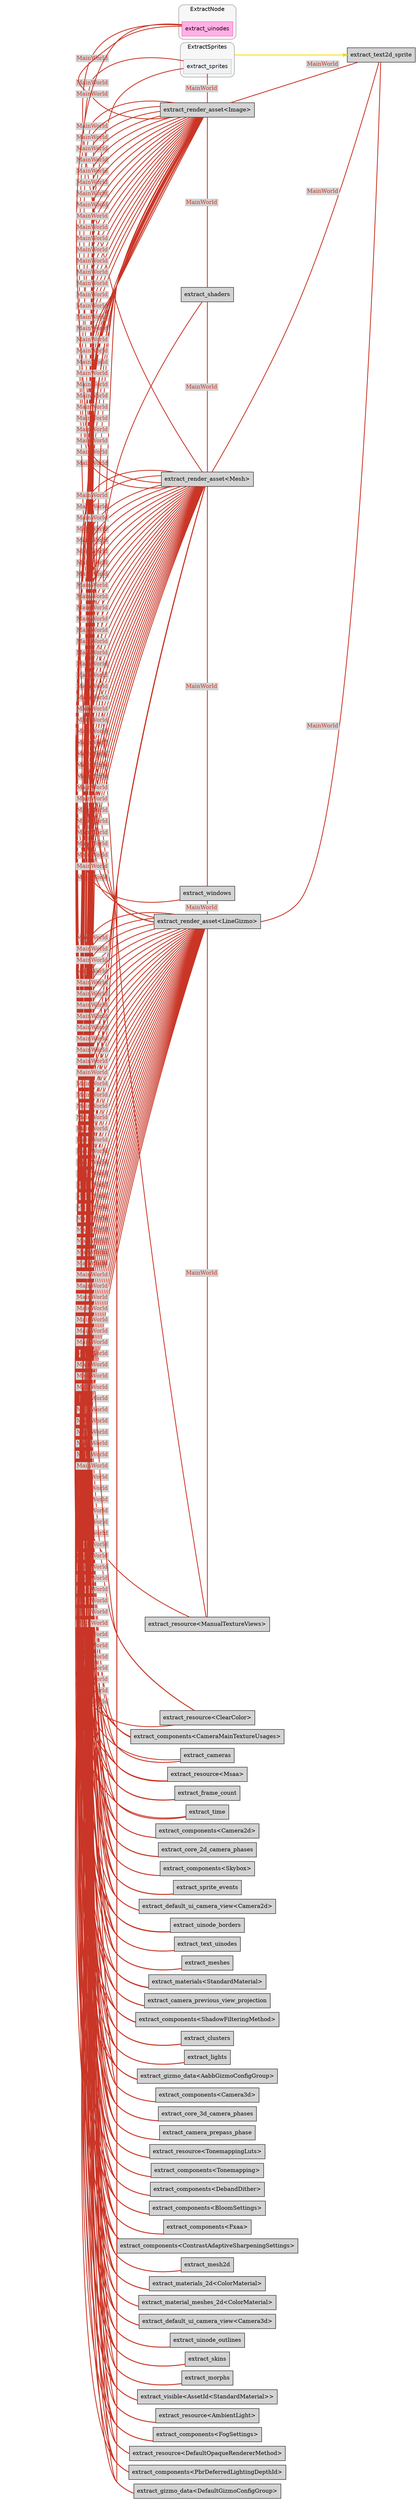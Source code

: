 digraph "" {
	"compound"="true";
	"splines"="spline";
	"rankdir"="LR";
	"bgcolor"="white";
	"fontname"="Helvetica";
	"nodesep"="0.15";
	edge ["penwidth"="2"];
	node ["shape"="box", "style"="filled"];
	subgraph "clusternode_Set(27)" {
		"style"="rounded,filled";
		"label"="ExtractSprites";
		"tooltip"="ExtractSprites";
		"fillcolor"="#00000008";
		"fontcolor"="#000000";
		"color"="#00000040";
		"penwidth"="2";
		"set_marker_node_Set(27)" ["style"="invis", "label"="", "height"="0", "shape"="point"]
		"node_System(26)" ["label"="extract_sprites", "tooltip"="bevy_sprite::render::extract_sprites", "fillcolor"="#eff1f3", "fontname"="Helvetica", "fontcolor"="#15191d", "color"="#b4bec7", "penwidth"="1"]
	}
	
	subgraph "clusternode_Set(33)" {
		"style"="rounded,filled";
		"label"="ExtractNode";
		"tooltip"="ExtractNode";
		"fillcolor"="#00000008";
		"fontcolor"="#000000";
		"color"="#00000040";
		"penwidth"="2";
		"set_marker_node_Set(33)" ["style"="invis", "label"="", "height"="0", "shape"="point"]
		"node_System(31)" ["label"="extract_uinodes", "tooltip"="bevy_ui::render::extract_uinodes", "fillcolor"="#ffb1e5", "fontname"="Helvetica", "fontcolor"="#320021", "color"="#ff4bc2", "penwidth"="1"]
	}
	
	"node_System(0)" ["label"="extract_shaders", "tooltip"="bevy_render::render_resource::pipeline_cache::PipelineCache::extract_shaders"]
	"node_System(1)" ["label"="extract_windows", "tooltip"="bevy_render::view::window::extract_windows"]
	"node_System(2)" ["label"="extract_resource<ManualTextureViews>", "tooltip"="bevy_render::extract_resource::extract_resource<bevy_render::camera::manual_texture_view::ManualTextureViews>"]
	"node_System(3)" ["label"="extract_resource<ClearColor>", "tooltip"="bevy_render::extract_resource::extract_resource<bevy_render::camera::clear_color::ClearColor>"]
	"node_System(4)" ["label"="extract_components<CameraMainTextureUsages>", "tooltip"="bevy_render::extract_component::extract_components<bevy_render::camera::camera::CameraMainTextureUsages>"]
	"node_System(5)" ["label"="extract_cameras", "tooltip"="bevy_render::camera::camera::extract_cameras"]
	"node_System(6)" ["label"="extract_resource<Msaa>", "tooltip"="bevy_render::extract_resource::extract_resource<bevy_render::view::Msaa>"]
	"node_System(7)" ["label"="extract_render_asset<Mesh>", "tooltip"="bevy_render::render_asset::extract_render_asset<bevy_render::mesh::mesh::Mesh>"]
	"node_System(8)" ["label"="extract_frame_count", "tooltip"="bevy_render::globals::extract_frame_count"]
	"node_System(9)" ["label"="extract_time", "tooltip"="bevy_render::globals::extract_time"]
	"node_System(10)" ["label"="extract_render_asset<Image>", "tooltip"="bevy_render::render_asset::extract_render_asset<bevy_render::texture::image::Image>"]
	"node_System(11)" ["label"="extract_components<Camera2d>", "tooltip"="bevy_render::extract_component::extract_components<bevy_core_pipeline::core_2d::camera_2d::Camera2d>"]
	"node_System(12)" ["label"="extract_core_2d_camera_phases", "tooltip"="bevy_core_pipeline::core_2d::extract_core_2d_camera_phases"]
	"node_System(13)" ["label"="extract_components<Skybox>", "tooltip"="bevy_render::extract_component::extract_components<bevy_core_pipeline::skybox::Skybox>"]
	"node_System(14)" ["label"="extract_components<Camera3d>", "tooltip"="bevy_render::extract_component::extract_components<bevy_core_pipeline::core_3d::camera_3d::Camera3d>"]
	"node_System(15)" ["label"="extract_core_3d_camera_phases", "tooltip"="bevy_core_pipeline::core_3d::extract_core_3d_camera_phases"]
	"node_System(16)" ["label"="extract_camera_prepass_phase", "tooltip"="bevy_core_pipeline::core_3d::extract_camera_prepass_phase"]
	"node_System(17)" ["label"="extract_resource<TonemappingLuts>", "tooltip"="bevy_render::extract_resource::extract_resource<bevy_core_pipeline::tonemapping::TonemappingLuts>"]
	"node_System(18)" ["label"="extract_components<Tonemapping>", "tooltip"="bevy_render::extract_component::extract_components<bevy_core_pipeline::tonemapping::Tonemapping>"]
	"node_System(19)" ["label"="extract_components<DebandDither>", "tooltip"="bevy_render::extract_component::extract_components<bevy_core_pipeline::tonemapping::DebandDither>"]
	"node_System(20)" ["label"="extract_components<BloomSettings>", "tooltip"="bevy_render::extract_component::extract_components<bevy_core_pipeline::bloom::settings::BloomSettings>"]
	"node_System(21)" ["label"="extract_components<Fxaa>", "tooltip"="bevy_render::extract_component::extract_components<bevy_core_pipeline::fxaa::Fxaa>"]
	"node_System(22)" ["label"="extract_components<ContrastAdaptiveSharpeningSettings>", "tooltip"="bevy_render::extract_component::extract_components<bevy_core_pipeline::contrast_adaptive_sharpening::ContrastAdaptiveSharpeningSettings>"]
	"node_System(23)" ["label"="extract_mesh2d", "tooltip"="bevy_sprite::mesh2d::mesh::extract_mesh2d"]
	"node_System(24)" ["label"="extract_materials_2d<ColorMaterial>", "tooltip"="bevy_sprite::mesh2d::material::extract_materials_2d<bevy_sprite::mesh2d::color_material::ColorMaterial>"]
	"node_System(25)" ["label"="extract_material_meshes_2d<ColorMaterial>", "tooltip"="bevy_sprite::mesh2d::material::extract_material_meshes_2d<bevy_sprite::mesh2d::color_material::ColorMaterial>"]
	"node_System(27)" ["label"="extract_sprite_events", "tooltip"="bevy_sprite::render::extract_sprite_events"]
	"node_System(28)" ["label"="extract_text2d_sprite", "tooltip"="bevy_text::text2d::extract_text2d_sprite"]
	"node_System(29)" ["label"="extract_default_ui_camera_view<Camera2d>", "tooltip"="bevy_ui::render::extract_default_ui_camera_view<bevy_core_pipeline::core_2d::camera_2d::Camera2d>"]
	"node_System(30)" ["label"="extract_default_ui_camera_view<Camera3d>", "tooltip"="bevy_ui::render::extract_default_ui_camera_view<bevy_core_pipeline::core_3d::camera_3d::Camera3d>"]
	"node_System(32)" ["label"="extract_uinode_borders", "tooltip"="bevy_ui::render::extract_uinode_borders"]
	"node_System(33)" ["label"="extract_text_uinodes", "tooltip"="bevy_ui::render::extract_text_uinodes"]
	"node_System(34)" ["label"="extract_uinode_outlines", "tooltip"="bevy_ui::render::extract_uinode_outlines"]
	"node_System(35)" ["label"="extract_meshes", "tooltip"="bevy_pbr::render::mesh::extract_meshes"]
	"node_System(36)" ["label"="extract_skins", "tooltip"="bevy_pbr::render::skin::extract_skins"]
	"node_System(37)" ["label"="extract_morphs", "tooltip"="bevy_pbr::render::morph::extract_morphs"]
	"node_System(38)" ["label"="extract_visible<AssetId<StandardMaterial>>", "tooltip"="bevy_render::extract_instances::extract_visible<bevy_asset::id::AssetId<bevy_pbr::pbr_material::StandardMaterial>>"]
	"node_System(39)" ["label"="extract_materials<StandardMaterial>", "tooltip"="bevy_pbr::material::extract_materials<bevy_pbr::pbr_material::StandardMaterial>"]
	"node_System(40)" ["label"="extract_camera_previous_view_projection", "tooltip"="bevy_pbr::prepass::extract_camera_previous_view_projection"]
	"node_System(41)" ["label"="extract_resource<AmbientLight>", "tooltip"="bevy_render::extract_resource::extract_resource<bevy_pbr::light::AmbientLight>"]
	"node_System(42)" ["label"="extract_components<FogSettings>", "tooltip"="bevy_render::extract_component::extract_components<bevy_pbr::fog::FogSettings>"]
	"node_System(43)" ["label"="extract_resource<DefaultOpaqueRendererMethod>", "tooltip"="bevy_render::extract_resource::extract_resource<bevy_pbr::material::DefaultOpaqueRendererMethod>"]
	"node_System(44)" ["label"="extract_components<ShadowFilteringMethod>", "tooltip"="bevy_render::extract_component::extract_components<bevy_pbr::light::ShadowFilteringMethod>"]
	"node_System(45)" ["label"="extract_components<PbrDeferredLightingDepthId>", "tooltip"="bevy_render::extract_component::extract_components<bevy_pbr::deferred::PbrDeferredLightingDepthId>"]
	"node_System(46)" ["label"="extract_clusters", "tooltip"="bevy_pbr::render::light::extract_clusters"]
	"node_System(47)" ["label"="extract_lights", "tooltip"="bevy_pbr::render::light::extract_lights"]
	"node_System(48)" ["label"="extract_render_asset<LineGizmo>", "tooltip"="bevy_render::render_asset::extract_render_asset<bevy_gizmos::LineGizmo>"]
	"node_System(49)" ["label"="extract_gizmo_data<DefaultGizmoConfigGroup>", "tooltip"="bevy_gizmos::extract_gizmo_data<bevy_gizmos::config::DefaultGizmoConfigGroup>"]
	"node_System(50)" ["label"="extract_gizmo_data<AabbGizmoConfigGroup>", "tooltip"="bevy_gizmos::extract_gizmo_data<bevy_gizmos::aabb::AabbGizmoConfigGroup>"]
	"set_marker_node_Set(27)" -> "node_System(28)" ["lhead"="", "ltail"="clusternode_Set(27)", "tooltip"="ExtractSprites → extract_text2d_sprite", "color"="#eede00"]
	"node_System(7)" -> "node_System(0)" ["dir"="none", "constraint"="false", "color"="#c93526", "fontcolor"="#c93526", "label"=<<table border="0" cellborder="0"><tr><td bgcolor="#d3d3d3">MainWorld</td></tr></table>>, "labeltooltip"="extract_render_asset<Mesh> — extract_shaders"]
	"node_System(7)" -> "node_System(1)" ["dir"="none", "constraint"="false", "color"="#c93526", "fontcolor"="#c93526", "label"=<<table border="0" cellborder="0"><tr><td bgcolor="#d3d3d3">MainWorld</td></tr></table>>, "labeltooltip"="extract_render_asset<Mesh> — extract_windows"]
	"node_System(7)" -> "node_System(2)" ["dir"="none", "constraint"="false", "color"="#c93526", "fontcolor"="#c93526", "label"=<<table border="0" cellborder="0"><tr><td bgcolor="#d3d3d3">MainWorld</td></tr></table>>, "labeltooltip"="extract_render_asset<Mesh> — extract_resource<ManualTextureViews>"]
	"node_System(7)" -> "node_System(3)" ["dir"="none", "constraint"="false", "color"="#c93526", "fontcolor"="#c93526", "label"=<<table border="0" cellborder="0"><tr><td bgcolor="#d3d3d3">MainWorld</td></tr></table>>, "labeltooltip"="extract_render_asset<Mesh> — extract_resource<ClearColor>"]
	"node_System(7)" -> "node_System(4)" ["dir"="none", "constraint"="false", "color"="#c93526", "fontcolor"="#c93526", "label"=<<table border="0" cellborder="0"><tr><td bgcolor="#d3d3d3">MainWorld</td></tr></table>>, "labeltooltip"="extract_render_asset<Mesh> — extract_components<CameraMainTextureUsages>"]
	"node_System(7)" -> "node_System(5)" ["dir"="none", "constraint"="false", "color"="#c93526", "fontcolor"="#c93526", "label"=<<table border="0" cellborder="0"><tr><td bgcolor="#d3d3d3">MainWorld</td></tr></table>>, "labeltooltip"="extract_render_asset<Mesh> — extract_cameras"]
	"node_System(7)" -> "node_System(6)" ["dir"="none", "constraint"="false", "color"="#c93526", "fontcolor"="#c93526", "label"=<<table border="0" cellborder="0"><tr><td bgcolor="#d3d3d3">MainWorld</td></tr></table>>, "labeltooltip"="extract_render_asset<Mesh> — extract_resource<Msaa>"]
	"node_System(7)" -> "node_System(27)" ["dir"="none", "constraint"="false", "color"="#c93526", "fontcolor"="#c93526", "label"=<<table border="0" cellborder="0"><tr><td bgcolor="#d3d3d3">MainWorld</td></tr></table>>, "labeltooltip"="extract_render_asset<Mesh> — extract_sprite_events"]
	"node_System(7)" -> "node_System(32)" ["dir"="none", "constraint"="false", "color"="#c93526", "fontcolor"="#c93526", "label"=<<table border="0" cellborder="0"><tr><td bgcolor="#d3d3d3">MainWorld</td></tr></table>>, "labeltooltip"="extract_render_asset<Mesh> — extract_uinode_borders"]
	"node_System(7)" -> "node_System(39)" ["dir"="none", "constraint"="false", "color"="#c93526", "fontcolor"="#c93526", "label"=<<table border="0" cellborder="0"><tr><td bgcolor="#d3d3d3">MainWorld</td></tr></table>>, "labeltooltip"="extract_render_asset<Mesh> — extract_materials<StandardMaterial>"]
	"node_System(7)" -> "node_System(40)" ["dir"="none", "constraint"="false", "color"="#c93526", "fontcolor"="#c93526", "label"=<<table border="0" cellborder="0"><tr><td bgcolor="#d3d3d3">MainWorld</td></tr></table>>, "labeltooltip"="extract_render_asset<Mesh> — extract_camera_previous_view_projection"]
	"node_System(7)" -> "node_System(44)" ["dir"="none", "constraint"="false", "color"="#c93526", "fontcolor"="#c93526", "label"=<<table border="0" cellborder="0"><tr><td bgcolor="#d3d3d3">MainWorld</td></tr></table>>, "labeltooltip"="extract_render_asset<Mesh> — extract_components<ShadowFilteringMethod>"]
	"node_System(7)" -> "node_System(46)" ["dir"="none", "constraint"="false", "color"="#c93526", "fontcolor"="#c93526", "label"=<<table border="0" cellborder="0"><tr><td bgcolor="#d3d3d3">MainWorld</td></tr></table>>, "labeltooltip"="extract_render_asset<Mesh> — extract_clusters"]
	"node_System(7)" -> "node_System(50)" ["dir"="none", "constraint"="false", "color"="#c93526", "fontcolor"="#c93526", "label"=<<table border="0" cellborder="0"><tr><td bgcolor="#d3d3d3">MainWorld</td></tr></table>>, "labeltooltip"="extract_render_asset<Mesh> — extract_gizmo_data<AabbGizmoConfigGroup>"]
	"node_System(8)" -> "node_System(7)" ["dir"="none", "constraint"="false", "color"="#c93526", "fontcolor"="#c93526", "label"=<<table border="0" cellborder="0"><tr><td bgcolor="#d3d3d3">MainWorld</td></tr></table>>, "labeltooltip"="extract_frame_count — extract_render_asset<Mesh>"]
	"node_System(9)" -> "node_System(7)" ["dir"="none", "constraint"="false", "color"="#c93526", "fontcolor"="#c93526", "label"=<<table border="0" cellborder="0"><tr><td bgcolor="#d3d3d3">MainWorld</td></tr></table>>, "labeltooltip"="extract_time — extract_render_asset<Mesh>"]
	"node_System(10)" -> "node_System(0)" ["dir"="none", "constraint"="false", "color"="#c93526", "fontcolor"="#c93526", "label"=<<table border="0" cellborder="0"><tr><td bgcolor="#d3d3d3">MainWorld</td></tr></table>>, "labeltooltip"="extract_render_asset<Image> — extract_shaders"]
	"node_System(10)" -> "node_System(1)" ["dir"="none", "constraint"="false", "color"="#c93526", "fontcolor"="#c93526", "label"=<<table border="0" cellborder="0"><tr><td bgcolor="#d3d3d3">MainWorld</td></tr></table>>, "labeltooltip"="extract_render_asset<Image> — extract_windows"]
	"node_System(10)" -> "node_System(2)" ["dir"="none", "constraint"="false", "color"="#c93526", "fontcolor"="#c93526", "label"=<<table border="0" cellborder="0"><tr><td bgcolor="#d3d3d3">MainWorld</td></tr></table>>, "labeltooltip"="extract_render_asset<Image> — extract_resource<ManualTextureViews>"]
	"node_System(10)" -> "node_System(3)" ["dir"="none", "constraint"="false", "color"="#c93526", "fontcolor"="#c93526", "label"=<<table border="0" cellborder="0"><tr><td bgcolor="#d3d3d3">MainWorld</td></tr></table>>, "labeltooltip"="extract_render_asset<Image> — extract_resource<ClearColor>"]
	"node_System(10)" -> "node_System(4)" ["dir"="none", "constraint"="false", "color"="#c93526", "fontcolor"="#c93526", "label"=<<table border="0" cellborder="0"><tr><td bgcolor="#d3d3d3">MainWorld</td></tr></table>>, "labeltooltip"="extract_render_asset<Image> — extract_components<CameraMainTextureUsages>"]
	"node_System(10)" -> "node_System(5)" ["dir"="none", "constraint"="false", "color"="#c93526", "fontcolor"="#c93526", "label"=<<table border="0" cellborder="0"><tr><td bgcolor="#d3d3d3">MainWorld</td></tr></table>>, "labeltooltip"="extract_render_asset<Image> — extract_cameras"]
	"node_System(10)" -> "node_System(6)" ["dir"="none", "constraint"="false", "color"="#c93526", "fontcolor"="#c93526", "label"=<<table border="0" cellborder="0"><tr><td bgcolor="#d3d3d3">MainWorld</td></tr></table>>, "labeltooltip"="extract_render_asset<Image> — extract_resource<Msaa>"]
	"node_System(10)" -> "node_System(7)" ["dir"="none", "constraint"="false", "color"="#c93526", "fontcolor"="#c93526", "label"=<<table border="0" cellborder="0"><tr><td bgcolor="#d3d3d3">MainWorld</td></tr></table>>, "labeltooltip"="extract_render_asset<Image> — extract_render_asset<Mesh>"]
	"node_System(10)" -> "node_System(8)" ["dir"="none", "constraint"="false", "color"="#c93526", "fontcolor"="#c93526", "label"=<<table border="0" cellborder="0"><tr><td bgcolor="#d3d3d3">MainWorld</td></tr></table>>, "labeltooltip"="extract_render_asset<Image> — extract_frame_count"]
	"node_System(10)" -> "node_System(9)" ["dir"="none", "constraint"="false", "color"="#c93526", "fontcolor"="#c93526", "label"=<<table border="0" cellborder="0"><tr><td bgcolor="#d3d3d3">MainWorld</td></tr></table>>, "labeltooltip"="extract_render_asset<Image> — extract_time"]
	"node_System(10)" -> "node_System(27)" ["dir"="none", "constraint"="false", "color"="#c93526", "fontcolor"="#c93526", "label"=<<table border="0" cellborder="0"><tr><td bgcolor="#d3d3d3">MainWorld</td></tr></table>>, "labeltooltip"="extract_render_asset<Image> — extract_sprite_events"]
	"node_System(10)" -> "node_System(28)" ["dir"="none", "constraint"="false", "color"="#c93526", "fontcolor"="#c93526", "label"=<<table border="0" cellborder="0"><tr><td bgcolor="#d3d3d3">MainWorld</td></tr></table>>, "labeltooltip"="extract_render_asset<Image> — extract_text2d_sprite"]
	"node_System(10)" -> "node_System(31)" ["dir"="none", "constraint"="false", "color"="#c93526", "fontcolor"="#c93526", "label"=<<table border="0" cellborder="0"><tr><td bgcolor="#d3d3d3">MainWorld</td></tr></table>>, "labeltooltip"="extract_render_asset<Image> — extract_uinodes"]
	"node_System(10)" -> "node_System(32)" ["dir"="none", "constraint"="false", "color"="#c93526", "fontcolor"="#c93526", "label"=<<table border="0" cellborder="0"><tr><td bgcolor="#d3d3d3">MainWorld</td></tr></table>>, "labeltooltip"="extract_render_asset<Image> — extract_uinode_borders"]
	"node_System(10)" -> "node_System(33)" ["dir"="none", "constraint"="false", "color"="#c93526", "fontcolor"="#c93526", "label"=<<table border="0" cellborder="0"><tr><td bgcolor="#d3d3d3">MainWorld</td></tr></table>>, "labeltooltip"="extract_render_asset<Image> — extract_text_uinodes"]
	"node_System(10)" -> "node_System(39)" ["dir"="none", "constraint"="false", "color"="#c93526", "fontcolor"="#c93526", "label"=<<table border="0" cellborder="0"><tr><td bgcolor="#d3d3d3">MainWorld</td></tr></table>>, "labeltooltip"="extract_render_asset<Image> — extract_materials<StandardMaterial>"]
	"node_System(10)" -> "node_System(40)" ["dir"="none", "constraint"="false", "color"="#c93526", "fontcolor"="#c93526", "label"=<<table border="0" cellborder="0"><tr><td bgcolor="#d3d3d3">MainWorld</td></tr></table>>, "labeltooltip"="extract_render_asset<Image> — extract_camera_previous_view_projection"]
	"node_System(10)" -> "node_System(44)" ["dir"="none", "constraint"="false", "color"="#c93526", "fontcolor"="#c93526", "label"=<<table border="0" cellborder="0"><tr><td bgcolor="#d3d3d3">MainWorld</td></tr></table>>, "labeltooltip"="extract_render_asset<Image> — extract_components<ShadowFilteringMethod>"]
	"node_System(10)" -> "node_System(46)" ["dir"="none", "constraint"="false", "color"="#c93526", "fontcolor"="#c93526", "label"=<<table border="0" cellborder="0"><tr><td bgcolor="#d3d3d3">MainWorld</td></tr></table>>, "labeltooltip"="extract_render_asset<Image> — extract_clusters"]
	"node_System(10)" -> "node_System(50)" ["dir"="none", "constraint"="false", "color"="#c93526", "fontcolor"="#c93526", "label"=<<table border="0" cellborder="0"><tr><td bgcolor="#d3d3d3">MainWorld</td></tr></table>>, "labeltooltip"="extract_render_asset<Image> — extract_gizmo_data<AabbGizmoConfigGroup>"]
	"node_System(11)" -> "node_System(7)" ["dir"="none", "constraint"="false", "color"="#c93526", "fontcolor"="#c93526", "label"=<<table border="0" cellborder="0"><tr><td bgcolor="#d3d3d3">MainWorld</td></tr></table>>, "labeltooltip"="extract_components<Camera2d> — extract_render_asset<Mesh>"]
	"node_System(11)" -> "node_System(10)" ["dir"="none", "constraint"="false", "color"="#c93526", "fontcolor"="#c93526", "label"=<<table border="0" cellborder="0"><tr><td bgcolor="#d3d3d3">MainWorld</td></tr></table>>, "labeltooltip"="extract_components<Camera2d> — extract_render_asset<Image>"]
	"node_System(12)" -> "node_System(7)" ["dir"="none", "constraint"="false", "color"="#c93526", "fontcolor"="#c93526", "label"=<<table border="0" cellborder="0"><tr><td bgcolor="#d3d3d3">MainWorld</td></tr></table>>, "labeltooltip"="extract_core_2d_camera_phases — extract_render_asset<Mesh>"]
	"node_System(12)" -> "node_System(10)" ["dir"="none", "constraint"="false", "color"="#c93526", "fontcolor"="#c93526", "label"=<<table border="0" cellborder="0"><tr><td bgcolor="#d3d3d3">MainWorld</td></tr></table>>, "labeltooltip"="extract_core_2d_camera_phases — extract_render_asset<Image>"]
	"node_System(13)" -> "node_System(7)" ["dir"="none", "constraint"="false", "color"="#c93526", "fontcolor"="#c93526", "label"=<<table border="0" cellborder="0"><tr><td bgcolor="#d3d3d3">MainWorld</td></tr></table>>, "labeltooltip"="extract_components<Skybox> — extract_render_asset<Mesh>"]
	"node_System(13)" -> "node_System(10)" ["dir"="none", "constraint"="false", "color"="#c93526", "fontcolor"="#c93526", "label"=<<table border="0" cellborder="0"><tr><td bgcolor="#d3d3d3">MainWorld</td></tr></table>>, "labeltooltip"="extract_components<Skybox> — extract_render_asset<Image>"]
	"node_System(14)" -> "node_System(7)" ["dir"="none", "constraint"="false", "color"="#c93526", "fontcolor"="#c93526", "label"=<<table border="0" cellborder="0"><tr><td bgcolor="#d3d3d3">MainWorld</td></tr></table>>, "labeltooltip"="extract_components<Camera3d> — extract_render_asset<Mesh>"]
	"node_System(14)" -> "node_System(10)" ["dir"="none", "constraint"="false", "color"="#c93526", "fontcolor"="#c93526", "label"=<<table border="0" cellborder="0"><tr><td bgcolor="#d3d3d3">MainWorld</td></tr></table>>, "labeltooltip"="extract_components<Camera3d> — extract_render_asset<Image>"]
	"node_System(14)" -> "node_System(48)" ["dir"="none", "constraint"="false", "color"="#c93526", "fontcolor"="#c93526", "label"=<<table border="0" cellborder="0"><tr><td bgcolor="#d3d3d3">MainWorld</td></tr></table>>, "labeltooltip"="extract_components<Camera3d> — extract_render_asset<LineGizmo>"]
	"node_System(15)" -> "node_System(7)" ["dir"="none", "constraint"="false", "color"="#c93526", "fontcolor"="#c93526", "label"=<<table border="0" cellborder="0"><tr><td bgcolor="#d3d3d3">MainWorld</td></tr></table>>, "labeltooltip"="extract_core_3d_camera_phases — extract_render_asset<Mesh>"]
	"node_System(15)" -> "node_System(10)" ["dir"="none", "constraint"="false", "color"="#c93526", "fontcolor"="#c93526", "label"=<<table border="0" cellborder="0"><tr><td bgcolor="#d3d3d3">MainWorld</td></tr></table>>, "labeltooltip"="extract_core_3d_camera_phases — extract_render_asset<Image>"]
	"node_System(15)" -> "node_System(48)" ["dir"="none", "constraint"="false", "color"="#c93526", "fontcolor"="#c93526", "label"=<<table border="0" cellborder="0"><tr><td bgcolor="#d3d3d3">MainWorld</td></tr></table>>, "labeltooltip"="extract_core_3d_camera_phases — extract_render_asset<LineGizmo>"]
	"node_System(16)" -> "node_System(7)" ["dir"="none", "constraint"="false", "color"="#c93526", "fontcolor"="#c93526", "label"=<<table border="0" cellborder="0"><tr><td bgcolor="#d3d3d3">MainWorld</td></tr></table>>, "labeltooltip"="extract_camera_prepass_phase — extract_render_asset<Mesh>"]
	"node_System(16)" -> "node_System(10)" ["dir"="none", "constraint"="false", "color"="#c93526", "fontcolor"="#c93526", "label"=<<table border="0" cellborder="0"><tr><td bgcolor="#d3d3d3">MainWorld</td></tr></table>>, "labeltooltip"="extract_camera_prepass_phase — extract_render_asset<Image>"]
	"node_System(16)" -> "node_System(48)" ["dir"="none", "constraint"="false", "color"="#c93526", "fontcolor"="#c93526", "label"=<<table border="0" cellborder="0"><tr><td bgcolor="#d3d3d3">MainWorld</td></tr></table>>, "labeltooltip"="extract_camera_prepass_phase — extract_render_asset<LineGizmo>"]
	"node_System(17)" -> "node_System(7)" ["dir"="none", "constraint"="false", "color"="#c93526", "fontcolor"="#c93526", "label"=<<table border="0" cellborder="0"><tr><td bgcolor="#d3d3d3">MainWorld</td></tr></table>>, "labeltooltip"="extract_resource<TonemappingLuts> — extract_render_asset<Mesh>"]
	"node_System(17)" -> "node_System(10)" ["dir"="none", "constraint"="false", "color"="#c93526", "fontcolor"="#c93526", "label"=<<table border="0" cellborder="0"><tr><td bgcolor="#d3d3d3">MainWorld</td></tr></table>>, "labeltooltip"="extract_resource<TonemappingLuts> — extract_render_asset<Image>"]
	"node_System(17)" -> "node_System(48)" ["dir"="none", "constraint"="false", "color"="#c93526", "fontcolor"="#c93526", "label"=<<table border="0" cellborder="0"><tr><td bgcolor="#d3d3d3">MainWorld</td></tr></table>>, "labeltooltip"="extract_resource<TonemappingLuts> — extract_render_asset<LineGizmo>"]
	"node_System(18)" -> "node_System(7)" ["dir"="none", "constraint"="false", "color"="#c93526", "fontcolor"="#c93526", "label"=<<table border="0" cellborder="0"><tr><td bgcolor="#d3d3d3">MainWorld</td></tr></table>>, "labeltooltip"="extract_components<Tonemapping> — extract_render_asset<Mesh>"]
	"node_System(18)" -> "node_System(10)" ["dir"="none", "constraint"="false", "color"="#c93526", "fontcolor"="#c93526", "label"=<<table border="0" cellborder="0"><tr><td bgcolor="#d3d3d3">MainWorld</td></tr></table>>, "labeltooltip"="extract_components<Tonemapping> — extract_render_asset<Image>"]
	"node_System(18)" -> "node_System(48)" ["dir"="none", "constraint"="false", "color"="#c93526", "fontcolor"="#c93526", "label"=<<table border="0" cellborder="0"><tr><td bgcolor="#d3d3d3">MainWorld</td></tr></table>>, "labeltooltip"="extract_components<Tonemapping> — extract_render_asset<LineGizmo>"]
	"node_System(19)" -> "node_System(7)" ["dir"="none", "constraint"="false", "color"="#c93526", "fontcolor"="#c93526", "label"=<<table border="0" cellborder="0"><tr><td bgcolor="#d3d3d3">MainWorld</td></tr></table>>, "labeltooltip"="extract_components<DebandDither> — extract_render_asset<Mesh>"]
	"node_System(19)" -> "node_System(10)" ["dir"="none", "constraint"="false", "color"="#c93526", "fontcolor"="#c93526", "label"=<<table border="0" cellborder="0"><tr><td bgcolor="#d3d3d3">MainWorld</td></tr></table>>, "labeltooltip"="extract_components<DebandDither> — extract_render_asset<Image>"]
	"node_System(19)" -> "node_System(48)" ["dir"="none", "constraint"="false", "color"="#c93526", "fontcolor"="#c93526", "label"=<<table border="0" cellborder="0"><tr><td bgcolor="#d3d3d3">MainWorld</td></tr></table>>, "labeltooltip"="extract_components<DebandDither> — extract_render_asset<LineGizmo>"]
	"node_System(20)" -> "node_System(7)" ["dir"="none", "constraint"="false", "color"="#c93526", "fontcolor"="#c93526", "label"=<<table border="0" cellborder="0"><tr><td bgcolor="#d3d3d3">MainWorld</td></tr></table>>, "labeltooltip"="extract_components<BloomSettings> — extract_render_asset<Mesh>"]
	"node_System(20)" -> "node_System(10)" ["dir"="none", "constraint"="false", "color"="#c93526", "fontcolor"="#c93526", "label"=<<table border="0" cellborder="0"><tr><td bgcolor="#d3d3d3">MainWorld</td></tr></table>>, "labeltooltip"="extract_components<BloomSettings> — extract_render_asset<Image>"]
	"node_System(20)" -> "node_System(48)" ["dir"="none", "constraint"="false", "color"="#c93526", "fontcolor"="#c93526", "label"=<<table border="0" cellborder="0"><tr><td bgcolor="#d3d3d3">MainWorld</td></tr></table>>, "labeltooltip"="extract_components<BloomSettings> — extract_render_asset<LineGizmo>"]
	"node_System(21)" -> "node_System(7)" ["dir"="none", "constraint"="false", "color"="#c93526", "fontcolor"="#c93526", "label"=<<table border="0" cellborder="0"><tr><td bgcolor="#d3d3d3">MainWorld</td></tr></table>>, "labeltooltip"="extract_components<Fxaa> — extract_render_asset<Mesh>"]
	"node_System(21)" -> "node_System(10)" ["dir"="none", "constraint"="false", "color"="#c93526", "fontcolor"="#c93526", "label"=<<table border="0" cellborder="0"><tr><td bgcolor="#d3d3d3">MainWorld</td></tr></table>>, "labeltooltip"="extract_components<Fxaa> — extract_render_asset<Image>"]
	"node_System(21)" -> "node_System(48)" ["dir"="none", "constraint"="false", "color"="#c93526", "fontcolor"="#c93526", "label"=<<table border="0" cellborder="0"><tr><td bgcolor="#d3d3d3">MainWorld</td></tr></table>>, "labeltooltip"="extract_components<Fxaa> — extract_render_asset<LineGizmo>"]
	"node_System(22)" -> "node_System(7)" ["dir"="none", "constraint"="false", "color"="#c93526", "fontcolor"="#c93526", "label"=<<table border="0" cellborder="0"><tr><td bgcolor="#d3d3d3">MainWorld</td></tr></table>>, "labeltooltip"="extract_components<ContrastAdaptiveSharpeningSettings> — extract_render_asset<Mesh>"]
	"node_System(22)" -> "node_System(10)" ["dir"="none", "constraint"="false", "color"="#c93526", "fontcolor"="#c93526", "label"=<<table border="0" cellborder="0"><tr><td bgcolor="#d3d3d3">MainWorld</td></tr></table>>, "labeltooltip"="extract_components<ContrastAdaptiveSharpeningSettings> — extract_render_asset<Image>"]
	"node_System(22)" -> "node_System(48)" ["dir"="none", "constraint"="false", "color"="#c93526", "fontcolor"="#c93526", "label"=<<table border="0" cellborder="0"><tr><td bgcolor="#d3d3d3">MainWorld</td></tr></table>>, "labeltooltip"="extract_components<ContrastAdaptiveSharpeningSettings> — extract_render_asset<LineGizmo>"]
	"node_System(23)" -> "node_System(7)" ["dir"="none", "constraint"="false", "color"="#c93526", "fontcolor"="#c93526", "label"=<<table border="0" cellborder="0"><tr><td bgcolor="#d3d3d3">MainWorld</td></tr></table>>, "labeltooltip"="extract_mesh2d — extract_render_asset<Mesh>"]
	"node_System(23)" -> "node_System(10)" ["dir"="none", "constraint"="false", "color"="#c93526", "fontcolor"="#c93526", "label"=<<table border="0" cellborder="0"><tr><td bgcolor="#d3d3d3">MainWorld</td></tr></table>>, "labeltooltip"="extract_mesh2d — extract_render_asset<Image>"]
	"node_System(23)" -> "node_System(48)" ["dir"="none", "constraint"="false", "color"="#c93526", "fontcolor"="#c93526", "label"=<<table border="0" cellborder="0"><tr><td bgcolor="#d3d3d3">MainWorld</td></tr></table>>, "labeltooltip"="extract_mesh2d — extract_render_asset<LineGizmo>"]
	"node_System(24)" -> "node_System(7)" ["dir"="none", "constraint"="false", "color"="#c93526", "fontcolor"="#c93526", "label"=<<table border="0" cellborder="0"><tr><td bgcolor="#d3d3d3">MainWorld</td></tr></table>>, "labeltooltip"="extract_materials_2d<ColorMaterial> — extract_render_asset<Mesh>"]
	"node_System(24)" -> "node_System(10)" ["dir"="none", "constraint"="false", "color"="#c93526", "fontcolor"="#c93526", "label"=<<table border="0" cellborder="0"><tr><td bgcolor="#d3d3d3">MainWorld</td></tr></table>>, "labeltooltip"="extract_materials_2d<ColorMaterial> — extract_render_asset<Image>"]
	"node_System(24)" -> "node_System(48)" ["dir"="none", "constraint"="false", "color"="#c93526", "fontcolor"="#c93526", "label"=<<table border="0" cellborder="0"><tr><td bgcolor="#d3d3d3">MainWorld</td></tr></table>>, "labeltooltip"="extract_materials_2d<ColorMaterial> — extract_render_asset<LineGizmo>"]
	"node_System(25)" -> "node_System(7)" ["dir"="none", "constraint"="false", "color"="#c93526", "fontcolor"="#c93526", "label"=<<table border="0" cellborder="0"><tr><td bgcolor="#d3d3d3">MainWorld</td></tr></table>>, "labeltooltip"="extract_material_meshes_2d<ColorMaterial> — extract_render_asset<Mesh>"]
	"node_System(25)" -> "node_System(10)" ["dir"="none", "constraint"="false", "color"="#c93526", "fontcolor"="#c93526", "label"=<<table border="0" cellborder="0"><tr><td bgcolor="#d3d3d3">MainWorld</td></tr></table>>, "labeltooltip"="extract_material_meshes_2d<ColorMaterial> — extract_render_asset<Image>"]
	"node_System(25)" -> "node_System(48)" ["dir"="none", "constraint"="false", "color"="#c93526", "fontcolor"="#c93526", "label"=<<table border="0" cellborder="0"><tr><td bgcolor="#d3d3d3">MainWorld</td></tr></table>>, "labeltooltip"="extract_material_meshes_2d<ColorMaterial> — extract_render_asset<LineGizmo>"]
	"node_System(26)" -> "node_System(7)" ["dir"="none", "constraint"="false", "color"="#c93526", "fontcolor"="#c93526", "label"=<<table border="0" cellborder="0"><tr><td bgcolor="#d3d3d3">MainWorld</td></tr></table>>, "labeltooltip"="extract_sprites — extract_render_asset<Mesh>"]
	"node_System(26)" -> "node_System(10)" ["dir"="none", "constraint"="false", "color"="#c93526", "fontcolor"="#c93526", "label"=<<table border="0" cellborder="0"><tr><td bgcolor="#d3d3d3">MainWorld</td></tr></table>>, "labeltooltip"="extract_sprites — extract_render_asset<Image>"]
	"node_System(26)" -> "node_System(48)" ["dir"="none", "constraint"="false", "color"="#c93526", "fontcolor"="#c93526", "label"=<<table border="0" cellborder="0"><tr><td bgcolor="#d3d3d3">MainWorld</td></tr></table>>, "labeltooltip"="extract_sprites — extract_render_asset<LineGizmo>"]
	"node_System(28)" -> "node_System(7)" ["dir"="none", "constraint"="false", "color"="#c93526", "fontcolor"="#c93526", "label"=<<table border="0" cellborder="0"><tr><td bgcolor="#d3d3d3">MainWorld</td></tr></table>>, "labeltooltip"="extract_text2d_sprite — extract_render_asset<Mesh>"]
	"node_System(29)" -> "node_System(7)" ["dir"="none", "constraint"="false", "color"="#c93526", "fontcolor"="#c93526", "label"=<<table border="0" cellborder="0"><tr><td bgcolor="#d3d3d3">MainWorld</td></tr></table>>, "labeltooltip"="extract_default_ui_camera_view<Camera2d> — extract_render_asset<Mesh>"]
	"node_System(29)" -> "node_System(10)" ["dir"="none", "constraint"="false", "color"="#c93526", "fontcolor"="#c93526", "label"=<<table border="0" cellborder="0"><tr><td bgcolor="#d3d3d3">MainWorld</td></tr></table>>, "labeltooltip"="extract_default_ui_camera_view<Camera2d> — extract_render_asset<Image>"]
	"node_System(30)" -> "node_System(7)" ["dir"="none", "constraint"="false", "color"="#c93526", "fontcolor"="#c93526", "label"=<<table border="0" cellborder="0"><tr><td bgcolor="#d3d3d3">MainWorld</td></tr></table>>, "labeltooltip"="extract_default_ui_camera_view<Camera3d> — extract_render_asset<Mesh>"]
	"node_System(30)" -> "node_System(10)" ["dir"="none", "constraint"="false", "color"="#c93526", "fontcolor"="#c93526", "label"=<<table border="0" cellborder="0"><tr><td bgcolor="#d3d3d3">MainWorld</td></tr></table>>, "labeltooltip"="extract_default_ui_camera_view<Camera3d> — extract_render_asset<Image>"]
	"node_System(30)" -> "node_System(48)" ["dir"="none", "constraint"="false", "color"="#c93526", "fontcolor"="#c93526", "label"=<<table border="0" cellborder="0"><tr><td bgcolor="#d3d3d3">MainWorld</td></tr></table>>, "labeltooltip"="extract_default_ui_camera_view<Camera3d> — extract_render_asset<LineGizmo>"]
	"node_System(31)" -> "node_System(7)" ["dir"="none", "constraint"="false", "color"="#c93526", "fontcolor"="#c93526", "label"=<<table border="0" cellborder="0"><tr><td bgcolor="#d3d3d3">MainWorld</td></tr></table>>, "labeltooltip"="extract_uinodes — extract_render_asset<Mesh>"]
	"node_System(33)" -> "node_System(7)" ["dir"="none", "constraint"="false", "color"="#c93526", "fontcolor"="#c93526", "label"=<<table border="0" cellborder="0"><tr><td bgcolor="#d3d3d3">MainWorld</td></tr></table>>, "labeltooltip"="extract_text_uinodes — extract_render_asset<Mesh>"]
	"node_System(34)" -> "node_System(7)" ["dir"="none", "constraint"="false", "color"="#c93526", "fontcolor"="#c93526", "label"=<<table border="0" cellborder="0"><tr><td bgcolor="#d3d3d3">MainWorld</td></tr></table>>, "labeltooltip"="extract_uinode_outlines — extract_render_asset<Mesh>"]
	"node_System(34)" -> "node_System(10)" ["dir"="none", "constraint"="false", "color"="#c93526", "fontcolor"="#c93526", "label"=<<table border="0" cellborder="0"><tr><td bgcolor="#d3d3d3">MainWorld</td></tr></table>>, "labeltooltip"="extract_uinode_outlines — extract_render_asset<Image>"]
	"node_System(34)" -> "node_System(48)" ["dir"="none", "constraint"="false", "color"="#c93526", "fontcolor"="#c93526", "label"=<<table border="0" cellborder="0"><tr><td bgcolor="#d3d3d3">MainWorld</td></tr></table>>, "labeltooltip"="extract_uinode_outlines — extract_render_asset<LineGizmo>"]
	"node_System(35)" -> "node_System(7)" ["dir"="none", "constraint"="false", "color"="#c93526", "fontcolor"="#c93526", "label"=<<table border="0" cellborder="0"><tr><td bgcolor="#d3d3d3">MainWorld</td></tr></table>>, "labeltooltip"="extract_meshes — extract_render_asset<Mesh>"]
	"node_System(35)" -> "node_System(10)" ["dir"="none", "constraint"="false", "color"="#c93526", "fontcolor"="#c93526", "label"=<<table border="0" cellborder="0"><tr><td bgcolor="#d3d3d3">MainWorld</td></tr></table>>, "labeltooltip"="extract_meshes — extract_render_asset<Image>"]
	"node_System(36)" -> "node_System(7)" ["dir"="none", "constraint"="false", "color"="#c93526", "fontcolor"="#c93526", "label"=<<table border="0" cellborder="0"><tr><td bgcolor="#d3d3d3">MainWorld</td></tr></table>>, "labeltooltip"="extract_skins — extract_render_asset<Mesh>"]
	"node_System(36)" -> "node_System(10)" ["dir"="none", "constraint"="false", "color"="#c93526", "fontcolor"="#c93526", "label"=<<table border="0" cellborder="0"><tr><td bgcolor="#d3d3d3">MainWorld</td></tr></table>>, "labeltooltip"="extract_skins — extract_render_asset<Image>"]
	"node_System(36)" -> "node_System(48)" ["dir"="none", "constraint"="false", "color"="#c93526", "fontcolor"="#c93526", "label"=<<table border="0" cellborder="0"><tr><td bgcolor="#d3d3d3">MainWorld</td></tr></table>>, "labeltooltip"="extract_skins — extract_render_asset<LineGizmo>"]
	"node_System(37)" -> "node_System(7)" ["dir"="none", "constraint"="false", "color"="#c93526", "fontcolor"="#c93526", "label"=<<table border="0" cellborder="0"><tr><td bgcolor="#d3d3d3">MainWorld</td></tr></table>>, "labeltooltip"="extract_morphs — extract_render_asset<Mesh>"]
	"node_System(37)" -> "node_System(10)" ["dir"="none", "constraint"="false", "color"="#c93526", "fontcolor"="#c93526", "label"=<<table border="0" cellborder="0"><tr><td bgcolor="#d3d3d3">MainWorld</td></tr></table>>, "labeltooltip"="extract_morphs — extract_render_asset<Image>"]
	"node_System(37)" -> "node_System(48)" ["dir"="none", "constraint"="false", "color"="#c93526", "fontcolor"="#c93526", "label"=<<table border="0" cellborder="0"><tr><td bgcolor="#d3d3d3">MainWorld</td></tr></table>>, "labeltooltip"="extract_morphs — extract_render_asset<LineGizmo>"]
	"node_System(38)" -> "node_System(7)" ["dir"="none", "constraint"="false", "color"="#c93526", "fontcolor"="#c93526", "label"=<<table border="0" cellborder="0"><tr><td bgcolor="#d3d3d3">MainWorld</td></tr></table>>, "labeltooltip"="extract_visible<AssetId<StandardMaterial>> — extract_render_asset<Mesh>"]
	"node_System(38)" -> "node_System(10)" ["dir"="none", "constraint"="false", "color"="#c93526", "fontcolor"="#c93526", "label"=<<table border="0" cellborder="0"><tr><td bgcolor="#d3d3d3">MainWorld</td></tr></table>>, "labeltooltip"="extract_visible<AssetId<StandardMaterial>> — extract_render_asset<Image>"]
	"node_System(38)" -> "node_System(48)" ["dir"="none", "constraint"="false", "color"="#c93526", "fontcolor"="#c93526", "label"=<<table border="0" cellborder="0"><tr><td bgcolor="#d3d3d3">MainWorld</td></tr></table>>, "labeltooltip"="extract_visible<AssetId<StandardMaterial>> — extract_render_asset<LineGizmo>"]
	"node_System(41)" -> "node_System(7)" ["dir"="none", "constraint"="false", "color"="#c93526", "fontcolor"="#c93526", "label"=<<table border="0" cellborder="0"><tr><td bgcolor="#d3d3d3">MainWorld</td></tr></table>>, "labeltooltip"="extract_resource<AmbientLight> — extract_render_asset<Mesh>"]
	"node_System(41)" -> "node_System(10)" ["dir"="none", "constraint"="false", "color"="#c93526", "fontcolor"="#c93526", "label"=<<table border="0" cellborder="0"><tr><td bgcolor="#d3d3d3">MainWorld</td></tr></table>>, "labeltooltip"="extract_resource<AmbientLight> — extract_render_asset<Image>"]
	"node_System(41)" -> "node_System(48)" ["dir"="none", "constraint"="false", "color"="#c93526", "fontcolor"="#c93526", "label"=<<table border="0" cellborder="0"><tr><td bgcolor="#d3d3d3">MainWorld</td></tr></table>>, "labeltooltip"="extract_resource<AmbientLight> — extract_render_asset<LineGizmo>"]
	"node_System(42)" -> "node_System(7)" ["dir"="none", "constraint"="false", "color"="#c93526", "fontcolor"="#c93526", "label"=<<table border="0" cellborder="0"><tr><td bgcolor="#d3d3d3">MainWorld</td></tr></table>>, "labeltooltip"="extract_components<FogSettings> — extract_render_asset<Mesh>"]
	"node_System(42)" -> "node_System(10)" ["dir"="none", "constraint"="false", "color"="#c93526", "fontcolor"="#c93526", "label"=<<table border="0" cellborder="0"><tr><td bgcolor="#d3d3d3">MainWorld</td></tr></table>>, "labeltooltip"="extract_components<FogSettings> — extract_render_asset<Image>"]
	"node_System(42)" -> "node_System(48)" ["dir"="none", "constraint"="false", "color"="#c93526", "fontcolor"="#c93526", "label"=<<table border="0" cellborder="0"><tr><td bgcolor="#d3d3d3">MainWorld</td></tr></table>>, "labeltooltip"="extract_components<FogSettings> — extract_render_asset<LineGizmo>"]
	"node_System(43)" -> "node_System(7)" ["dir"="none", "constraint"="false", "color"="#c93526", "fontcolor"="#c93526", "label"=<<table border="0" cellborder="0"><tr><td bgcolor="#d3d3d3">MainWorld</td></tr></table>>, "labeltooltip"="extract_resource<DefaultOpaqueRendererMethod> — extract_render_asset<Mesh>"]
	"node_System(43)" -> "node_System(10)" ["dir"="none", "constraint"="false", "color"="#c93526", "fontcolor"="#c93526", "label"=<<table border="0" cellborder="0"><tr><td bgcolor="#d3d3d3">MainWorld</td></tr></table>>, "labeltooltip"="extract_resource<DefaultOpaqueRendererMethod> — extract_render_asset<Image>"]
	"node_System(43)" -> "node_System(48)" ["dir"="none", "constraint"="false", "color"="#c93526", "fontcolor"="#c93526", "label"=<<table border="0" cellborder="0"><tr><td bgcolor="#d3d3d3">MainWorld</td></tr></table>>, "labeltooltip"="extract_resource<DefaultOpaqueRendererMethod> — extract_render_asset<LineGizmo>"]
	"node_System(45)" -> "node_System(7)" ["dir"="none", "constraint"="false", "color"="#c93526", "fontcolor"="#c93526", "label"=<<table border="0" cellborder="0"><tr><td bgcolor="#d3d3d3">MainWorld</td></tr></table>>, "labeltooltip"="extract_components<PbrDeferredLightingDepthId> — extract_render_asset<Mesh>"]
	"node_System(45)" -> "node_System(10)" ["dir"="none", "constraint"="false", "color"="#c93526", "fontcolor"="#c93526", "label"=<<table border="0" cellborder="0"><tr><td bgcolor="#d3d3d3">MainWorld</td></tr></table>>, "labeltooltip"="extract_components<PbrDeferredLightingDepthId> — extract_render_asset<Image>"]
	"node_System(45)" -> "node_System(48)" ["dir"="none", "constraint"="false", "color"="#c93526", "fontcolor"="#c93526", "label"=<<table border="0" cellborder="0"><tr><td bgcolor="#d3d3d3">MainWorld</td></tr></table>>, "labeltooltip"="extract_components<PbrDeferredLightingDepthId> — extract_render_asset<LineGizmo>"]
	"node_System(47)" -> "node_System(7)" ["dir"="none", "constraint"="false", "color"="#c93526", "fontcolor"="#c93526", "label"=<<table border="0" cellborder="0"><tr><td bgcolor="#d3d3d3">MainWorld</td></tr></table>>, "labeltooltip"="extract_lights — extract_render_asset<Mesh>"]
	"node_System(47)" -> "node_System(10)" ["dir"="none", "constraint"="false", "color"="#c93526", "fontcolor"="#c93526", "label"=<<table border="0" cellborder="0"><tr><td bgcolor="#d3d3d3">MainWorld</td></tr></table>>, "labeltooltip"="extract_lights — extract_render_asset<Image>"]
	"node_System(48)" -> "node_System(0)" ["dir"="none", "constraint"="false", "color"="#c93526", "fontcolor"="#c93526", "label"=<<table border="0" cellborder="0"><tr><td bgcolor="#d3d3d3">MainWorld</td></tr></table>>, "labeltooltip"="extract_render_asset<LineGizmo> — extract_shaders"]
	"node_System(48)" -> "node_System(1)" ["dir"="none", "constraint"="false", "color"="#c93526", "fontcolor"="#c93526", "label"=<<table border="0" cellborder="0"><tr><td bgcolor="#d3d3d3">MainWorld</td></tr></table>>, "labeltooltip"="extract_render_asset<LineGizmo> — extract_windows"]
	"node_System(48)" -> "node_System(2)" ["dir"="none", "constraint"="false", "color"="#c93526", "fontcolor"="#c93526", "label"=<<table border="0" cellborder="0"><tr><td bgcolor="#d3d3d3">MainWorld</td></tr></table>>, "labeltooltip"="extract_render_asset<LineGizmo> — extract_resource<ManualTextureViews>"]
	"node_System(48)" -> "node_System(3)" ["dir"="none", "constraint"="false", "color"="#c93526", "fontcolor"="#c93526", "label"=<<table border="0" cellborder="0"><tr><td bgcolor="#d3d3d3">MainWorld</td></tr></table>>, "labeltooltip"="extract_render_asset<LineGizmo> — extract_resource<ClearColor>"]
	"node_System(48)" -> "node_System(4)" ["dir"="none", "constraint"="false", "color"="#c93526", "fontcolor"="#c93526", "label"=<<table border="0" cellborder="0"><tr><td bgcolor="#d3d3d3">MainWorld</td></tr></table>>, "labeltooltip"="extract_render_asset<LineGizmo> — extract_components<CameraMainTextureUsages>"]
	"node_System(48)" -> "node_System(5)" ["dir"="none", "constraint"="false", "color"="#c93526", "fontcolor"="#c93526", "label"=<<table border="0" cellborder="0"><tr><td bgcolor="#d3d3d3">MainWorld</td></tr></table>>, "labeltooltip"="extract_render_asset<LineGizmo> — extract_cameras"]
	"node_System(48)" -> "node_System(6)" ["dir"="none", "constraint"="false", "color"="#c93526", "fontcolor"="#c93526", "label"=<<table border="0" cellborder="0"><tr><td bgcolor="#d3d3d3">MainWorld</td></tr></table>>, "labeltooltip"="extract_render_asset<LineGizmo> — extract_resource<Msaa>"]
	"node_System(48)" -> "node_System(7)" ["dir"="none", "constraint"="false", "color"="#c93526", "fontcolor"="#c93526", "label"=<<table border="0" cellborder="0"><tr><td bgcolor="#d3d3d3">MainWorld</td></tr></table>>, "labeltooltip"="extract_render_asset<LineGizmo> — extract_render_asset<Mesh>"]
	"node_System(48)" -> "node_System(8)" ["dir"="none", "constraint"="false", "color"="#c93526", "fontcolor"="#c93526", "label"=<<table border="0" cellborder="0"><tr><td bgcolor="#d3d3d3">MainWorld</td></tr></table>>, "labeltooltip"="extract_render_asset<LineGizmo> — extract_frame_count"]
	"node_System(48)" -> "node_System(9)" ["dir"="none", "constraint"="false", "color"="#c93526", "fontcolor"="#c93526", "label"=<<table border="0" cellborder="0"><tr><td bgcolor="#d3d3d3">MainWorld</td></tr></table>>, "labeltooltip"="extract_render_asset<LineGizmo> — extract_time"]
	"node_System(48)" -> "node_System(10)" ["dir"="none", "constraint"="false", "color"="#c93526", "fontcolor"="#c93526", "label"=<<table border="0" cellborder="0"><tr><td bgcolor="#d3d3d3">MainWorld</td></tr></table>>, "labeltooltip"="extract_render_asset<LineGizmo> — extract_render_asset<Image>"]
	"node_System(48)" -> "node_System(11)" ["dir"="none", "constraint"="false", "color"="#c93526", "fontcolor"="#c93526", "label"=<<table border="0" cellborder="0"><tr><td bgcolor="#d3d3d3">MainWorld</td></tr></table>>, "labeltooltip"="extract_render_asset<LineGizmo> — extract_components<Camera2d>"]
	"node_System(48)" -> "node_System(12)" ["dir"="none", "constraint"="false", "color"="#c93526", "fontcolor"="#c93526", "label"=<<table border="0" cellborder="0"><tr><td bgcolor="#d3d3d3">MainWorld</td></tr></table>>, "labeltooltip"="extract_render_asset<LineGizmo> — extract_core_2d_camera_phases"]
	"node_System(48)" -> "node_System(13)" ["dir"="none", "constraint"="false", "color"="#c93526", "fontcolor"="#c93526", "label"=<<table border="0" cellborder="0"><tr><td bgcolor="#d3d3d3">MainWorld</td></tr></table>>, "labeltooltip"="extract_render_asset<LineGizmo> — extract_components<Skybox>"]
	"node_System(48)" -> "node_System(27)" ["dir"="none", "constraint"="false", "color"="#c93526", "fontcolor"="#c93526", "label"=<<table border="0" cellborder="0"><tr><td bgcolor="#d3d3d3">MainWorld</td></tr></table>>, "labeltooltip"="extract_render_asset<LineGizmo> — extract_sprite_events"]
	"node_System(48)" -> "node_System(28)" ["dir"="none", "constraint"="false", "color"="#c93526", "fontcolor"="#c93526", "label"=<<table border="0" cellborder="0"><tr><td bgcolor="#d3d3d3">MainWorld</td></tr></table>>, "labeltooltip"="extract_render_asset<LineGizmo> — extract_text2d_sprite"]
	"node_System(48)" -> "node_System(29)" ["dir"="none", "constraint"="false", "color"="#c93526", "fontcolor"="#c93526", "label"=<<table border="0" cellborder="0"><tr><td bgcolor="#d3d3d3">MainWorld</td></tr></table>>, "labeltooltip"="extract_render_asset<LineGizmo> — extract_default_ui_camera_view<Camera2d>"]
	"node_System(48)" -> "node_System(31)" ["dir"="none", "constraint"="false", "color"="#c93526", "fontcolor"="#c93526", "label"=<<table border="0" cellborder="0"><tr><td bgcolor="#d3d3d3">MainWorld</td></tr></table>>, "labeltooltip"="extract_render_asset<LineGizmo> — extract_uinodes"]
	"node_System(48)" -> "node_System(32)" ["dir"="none", "constraint"="false", "color"="#c93526", "fontcolor"="#c93526", "label"=<<table border="0" cellborder="0"><tr><td bgcolor="#d3d3d3">MainWorld</td></tr></table>>, "labeltooltip"="extract_render_asset<LineGizmo> — extract_uinode_borders"]
	"node_System(48)" -> "node_System(33)" ["dir"="none", "constraint"="false", "color"="#c93526", "fontcolor"="#c93526", "label"=<<table border="0" cellborder="0"><tr><td bgcolor="#d3d3d3">MainWorld</td></tr></table>>, "labeltooltip"="extract_render_asset<LineGizmo> — extract_text_uinodes"]
	"node_System(48)" -> "node_System(35)" ["dir"="none", "constraint"="false", "color"="#c93526", "fontcolor"="#c93526", "label"=<<table border="0" cellborder="0"><tr><td bgcolor="#d3d3d3">MainWorld</td></tr></table>>, "labeltooltip"="extract_render_asset<LineGizmo> — extract_meshes"]
	"node_System(48)" -> "node_System(39)" ["dir"="none", "constraint"="false", "color"="#c93526", "fontcolor"="#c93526", "label"=<<table border="0" cellborder="0"><tr><td bgcolor="#d3d3d3">MainWorld</td></tr></table>>, "labeltooltip"="extract_render_asset<LineGizmo> — extract_materials<StandardMaterial>"]
	"node_System(48)" -> "node_System(40)" ["dir"="none", "constraint"="false", "color"="#c93526", "fontcolor"="#c93526", "label"=<<table border="0" cellborder="0"><tr><td bgcolor="#d3d3d3">MainWorld</td></tr></table>>, "labeltooltip"="extract_render_asset<LineGizmo> — extract_camera_previous_view_projection"]
	"node_System(48)" -> "node_System(44)" ["dir"="none", "constraint"="false", "color"="#c93526", "fontcolor"="#c93526", "label"=<<table border="0" cellborder="0"><tr><td bgcolor="#d3d3d3">MainWorld</td></tr></table>>, "labeltooltip"="extract_render_asset<LineGizmo> — extract_components<ShadowFilteringMethod>"]
	"node_System(48)" -> "node_System(46)" ["dir"="none", "constraint"="false", "color"="#c93526", "fontcolor"="#c93526", "label"=<<table border="0" cellborder="0"><tr><td bgcolor="#d3d3d3">MainWorld</td></tr></table>>, "labeltooltip"="extract_render_asset<LineGizmo> — extract_clusters"]
	"node_System(48)" -> "node_System(47)" ["dir"="none", "constraint"="false", "color"="#c93526", "fontcolor"="#c93526", "label"=<<table border="0" cellborder="0"><tr><td bgcolor="#d3d3d3">MainWorld</td></tr></table>>, "labeltooltip"="extract_render_asset<LineGizmo> — extract_lights"]
	"node_System(48)" -> "node_System(50)" ["dir"="none", "constraint"="false", "color"="#c93526", "fontcolor"="#c93526", "label"=<<table border="0" cellborder="0"><tr><td bgcolor="#d3d3d3">MainWorld</td></tr></table>>, "labeltooltip"="extract_render_asset<LineGizmo> — extract_gizmo_data<AabbGizmoConfigGroup>"]
	"node_System(49)" -> "node_System(7)" ["dir"="none", "constraint"="false", "color"="#c93526", "fontcolor"="#c93526", "label"=<<table border="0" cellborder="0"><tr><td bgcolor="#d3d3d3">MainWorld</td></tr></table>>, "labeltooltip"="extract_gizmo_data<DefaultGizmoConfigGroup> — extract_render_asset<Mesh>"]
	"node_System(49)" -> "node_System(10)" ["dir"="none", "constraint"="false", "color"="#c93526", "fontcolor"="#c93526", "label"=<<table border="0" cellborder="0"><tr><td bgcolor="#d3d3d3">MainWorld</td></tr></table>>, "labeltooltip"="extract_gizmo_data<DefaultGizmoConfigGroup> — extract_render_asset<Image>"]
	"node_System(49)" -> "node_System(48)" ["dir"="none", "constraint"="false", "color"="#c93526", "fontcolor"="#c93526", "label"=<<table border="0" cellborder="0"><tr><td bgcolor="#d3d3d3">MainWorld</td></tr></table>>, "labeltooltip"="extract_gizmo_data<DefaultGizmoConfigGroup> — extract_render_asset<LineGizmo>"]
}
